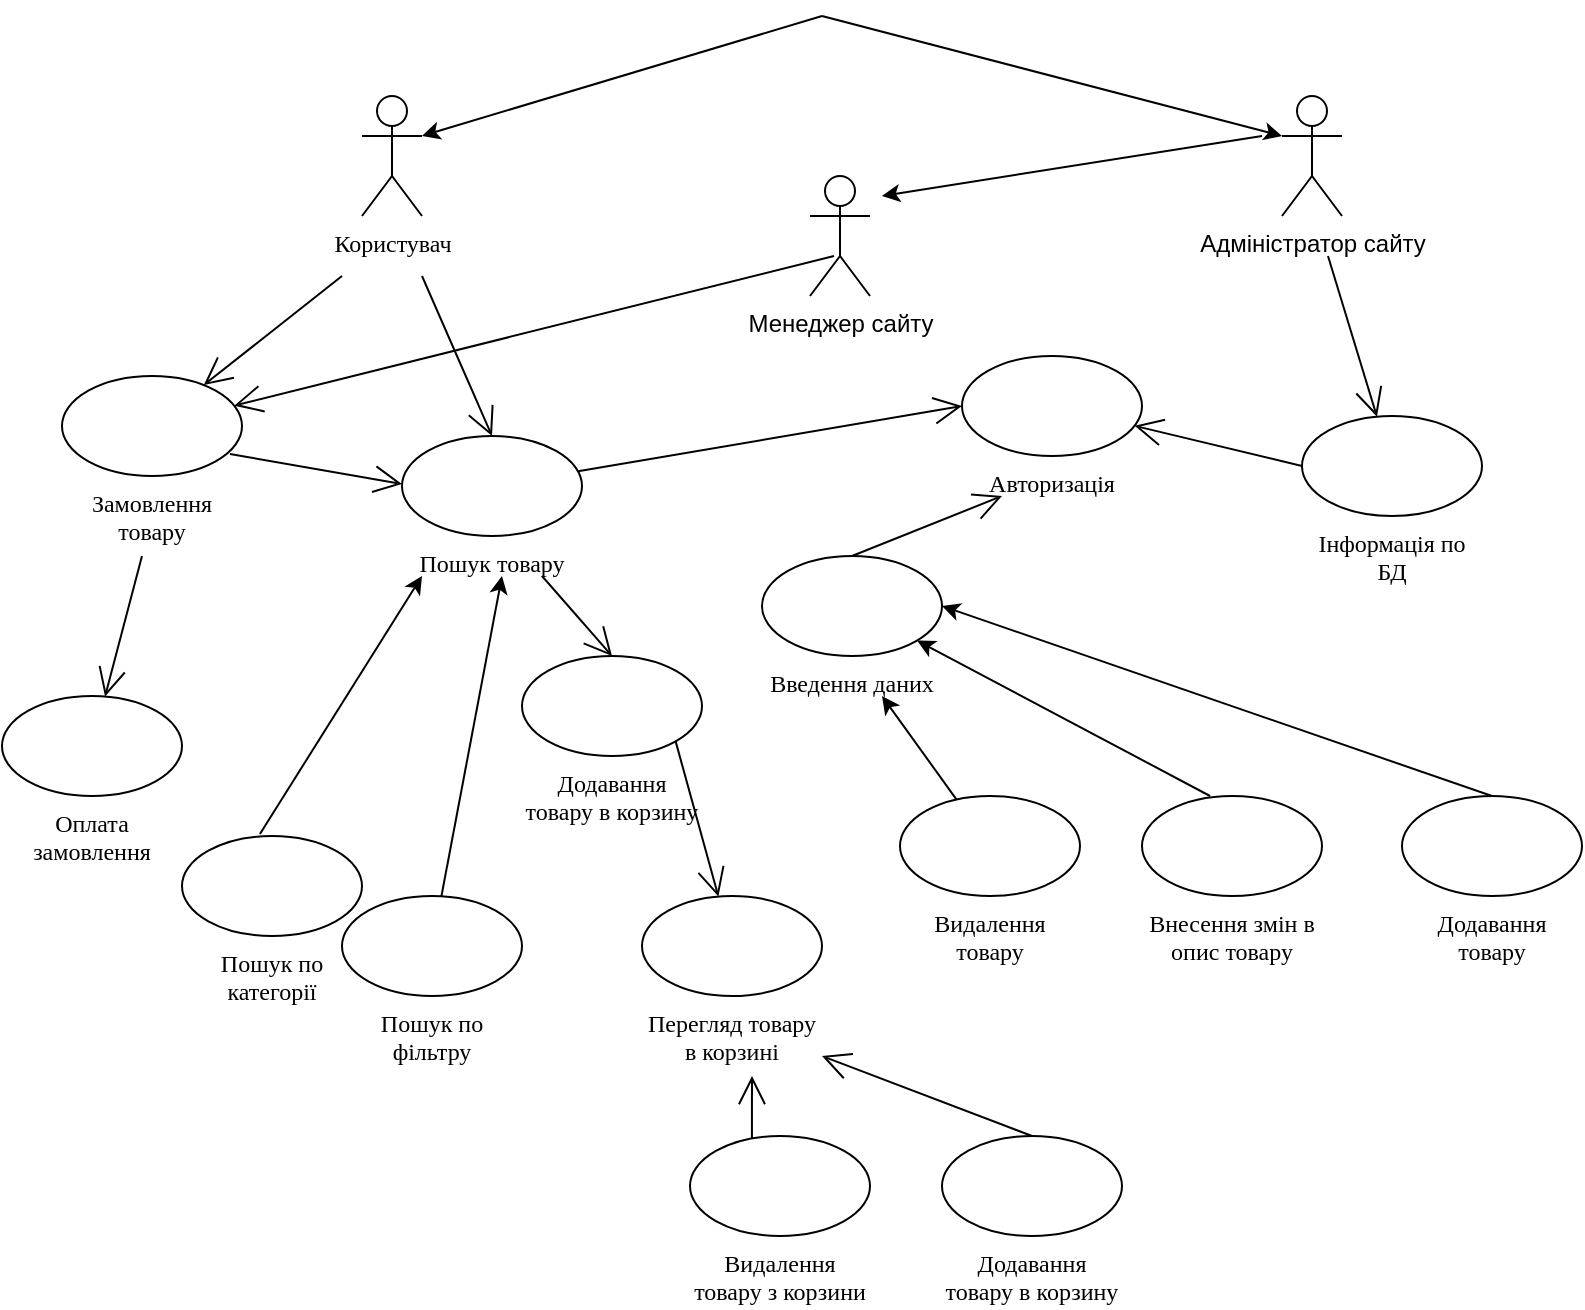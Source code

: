 <mxfile version="13.8.0" type="github">
  <diagram id="E9mnhByZpK79OgZdpuxl" name="Page-1">
    <mxGraphModel dx="868" dy="482" grid="1" gridSize="10" guides="1" tooltips="1" connect="1" arrows="1" fold="1" page="1" pageScale="1" pageWidth="827" pageHeight="1169" math="0" shadow="0">
      <root>
        <mxCell id="0" />
        <mxCell id="1" parent="0" />
        <mxCell id="ubDPqs4LphS3bVQGvgHs-1" value="Користувач" style="shape=umlActor;verticalLabelPosition=bottom;verticalAlign=top;html=1;fontFamily=Times New Roman;" vertex="1" parent="1">
          <mxGeometry x="190" y="390" width="30" height="60" as="geometry" />
        </mxCell>
        <mxCell id="ubDPqs4LphS3bVQGvgHs-2" value="Адміністратор сайту" style="shape=umlActor;verticalLabelPosition=bottom;verticalAlign=top;html=1;" vertex="1" parent="1">
          <mxGeometry x="650" y="390" width="30" height="60" as="geometry" />
        </mxCell>
        <mxCell id="ubDPqs4LphS3bVQGvgHs-3" value="Менеджер сайту&lt;br&gt;" style="shape=umlActor;verticalLabelPosition=bottom;verticalAlign=top;html=1;" vertex="1" parent="1">
          <mxGeometry x="414" y="430" width="30" height="60" as="geometry" />
        </mxCell>
        <mxCell id="ubDPqs4LphS3bVQGvgHs-11" value="" style="endArrow=classic;html=1;fontFamily=Times New Roman;entryX=1;entryY=0.333;entryDx=0;entryDy=0;entryPerimeter=0;" edge="1" parent="1" target="ubDPqs4LphS3bVQGvgHs-1">
          <mxGeometry width="50" height="50" relative="1" as="geometry">
            <mxPoint x="420" y="350" as="sourcePoint" />
            <mxPoint x="470" y="300" as="targetPoint" />
          </mxGeometry>
        </mxCell>
        <mxCell id="ubDPqs4LphS3bVQGvgHs-12" value="" style="endArrow=classic;html=1;fontFamily=Times New Roman;" edge="1" parent="1">
          <mxGeometry width="50" height="50" relative="1" as="geometry">
            <mxPoint x="640" y="410" as="sourcePoint" />
            <mxPoint x="450" y="440" as="targetPoint" />
          </mxGeometry>
        </mxCell>
        <mxCell id="ubDPqs4LphS3bVQGvgHs-13" value="" style="endArrow=classic;html=1;fontFamily=Times New Roman;entryX=0;entryY=0.333;entryDx=0;entryDy=0;entryPerimeter=0;" edge="1" parent="1" target="ubDPqs4LphS3bVQGvgHs-2">
          <mxGeometry width="50" height="50" relative="1" as="geometry">
            <mxPoint x="420" y="350" as="sourcePoint" />
            <mxPoint x="470" y="300" as="targetPoint" />
          </mxGeometry>
        </mxCell>
        <mxCell id="ubDPqs4LphS3bVQGvgHs-15" value="" style="endArrow=open;endFill=1;endSize=12;html=1;fontFamily=Times New Roman;" edge="1" parent="1" target="ubDPqs4LphS3bVQGvgHs-17">
          <mxGeometry width="160" relative="1" as="geometry">
            <mxPoint x="180" y="480" as="sourcePoint" />
            <mxPoint x="130" y="560" as="targetPoint" />
          </mxGeometry>
        </mxCell>
        <mxCell id="ubDPqs4LphS3bVQGvgHs-16" value="" style="endArrow=open;endFill=1;endSize=12;html=1;fontFamily=Times New Roman;" edge="1" parent="1">
          <mxGeometry width="160" relative="1" as="geometry">
            <mxPoint x="220" y="480" as="sourcePoint" />
            <mxPoint x="255" y="560" as="targetPoint" />
          </mxGeometry>
        </mxCell>
        <mxCell id="ubDPqs4LphS3bVQGvgHs-17" value="Замовлення товару" style="ellipse;whiteSpace=wrap;html=1;fontFamily=Times New Roman;labelPosition=center;verticalLabelPosition=bottom;align=center;verticalAlign=top;" vertex="1" parent="1">
          <mxGeometry x="40" y="530" width="90" height="50" as="geometry" />
        </mxCell>
        <mxCell id="ubDPqs4LphS3bVQGvgHs-18" value="Пошук товару&lt;br&gt;" style="ellipse;whiteSpace=wrap;html=1;fontFamily=Times New Roman;align=center;labelPosition=center;verticalLabelPosition=bottom;verticalAlign=top;" vertex="1" parent="1">
          <mxGeometry x="210" y="560" width="90" height="50" as="geometry" />
        </mxCell>
        <mxCell id="ubDPqs4LphS3bVQGvgHs-21" value="" style="endArrow=open;endFill=1;endSize=12;html=1;fontFamily=Times New Roman;exitX=0.933;exitY=0.78;exitDx=0;exitDy=0;exitPerimeter=0;" edge="1" parent="1" source="ubDPqs4LphS3bVQGvgHs-17">
          <mxGeometry width="160" relative="1" as="geometry">
            <mxPoint x="160" y="584" as="sourcePoint" />
            <mxPoint x="210" y="584" as="targetPoint" />
          </mxGeometry>
        </mxCell>
        <mxCell id="ubDPqs4LphS3bVQGvgHs-23" value="Оплата замовлення" style="ellipse;whiteSpace=wrap;html=1;fontFamily=Times New Roman;labelPosition=center;verticalLabelPosition=bottom;align=center;verticalAlign=top;" vertex="1" parent="1">
          <mxGeometry x="10" y="690" width="90" height="50" as="geometry" />
        </mxCell>
        <mxCell id="ubDPqs4LphS3bVQGvgHs-24" value="" style="endArrow=open;endFill=1;endSize=12;html=1;fontFamily=Times New Roman;" edge="1" parent="1" target="ubDPqs4LphS3bVQGvgHs-23">
          <mxGeometry width="160" relative="1" as="geometry">
            <mxPoint x="80" y="620" as="sourcePoint" />
            <mxPoint x="140" y="730" as="targetPoint" />
          </mxGeometry>
        </mxCell>
        <mxCell id="ubDPqs4LphS3bVQGvgHs-25" value="Пошук по категорії&lt;br&gt;" style="ellipse;whiteSpace=wrap;html=1;fontFamily=Times New Roman;labelPosition=center;verticalLabelPosition=bottom;align=center;verticalAlign=top;" vertex="1" parent="1">
          <mxGeometry x="100" y="760" width="90" height="50" as="geometry" />
        </mxCell>
        <mxCell id="ubDPqs4LphS3bVQGvgHs-27" value="Пошук по фільтру&lt;br&gt;" style="ellipse;whiteSpace=wrap;html=1;fontFamily=Times New Roman;labelPosition=center;verticalLabelPosition=bottom;align=center;verticalAlign=top;" vertex="1" parent="1">
          <mxGeometry x="180" y="790" width="90" height="50" as="geometry" />
        </mxCell>
        <mxCell id="ubDPqs4LphS3bVQGvgHs-28" value="" style="endArrow=classic;html=1;fontFamily=Times New Roman;exitX=0.433;exitY=-0.02;exitDx=0;exitDy=0;exitPerimeter=0;" edge="1" parent="1" source="ubDPqs4LphS3bVQGvgHs-25">
          <mxGeometry width="50" height="50" relative="1" as="geometry">
            <mxPoint x="280" y="770" as="sourcePoint" />
            <mxPoint x="220" y="630" as="targetPoint" />
          </mxGeometry>
        </mxCell>
        <mxCell id="ubDPqs4LphS3bVQGvgHs-30" value="" style="endArrow=classic;html=1;fontFamily=Times New Roman;" edge="1" parent="1" source="ubDPqs4LphS3bVQGvgHs-27">
          <mxGeometry width="50" height="50" relative="1" as="geometry">
            <mxPoint x="390" y="780" as="sourcePoint" />
            <mxPoint x="260" y="630" as="targetPoint" />
          </mxGeometry>
        </mxCell>
        <mxCell id="ubDPqs4LphS3bVQGvgHs-32" value="Інформація по БД" style="ellipse;whiteSpace=wrap;html=1;fontFamily=Times New Roman;labelPosition=center;verticalLabelPosition=bottom;align=center;verticalAlign=top;" vertex="1" parent="1">
          <mxGeometry x="660" y="550" width="90" height="50" as="geometry" />
        </mxCell>
        <mxCell id="ubDPqs4LphS3bVQGvgHs-33" value="Авторизація" style="ellipse;whiteSpace=wrap;html=1;fontFamily=Times New Roman;labelPosition=center;verticalLabelPosition=bottom;align=center;verticalAlign=top;" vertex="1" parent="1">
          <mxGeometry x="490" y="520" width="90" height="50" as="geometry" />
        </mxCell>
        <mxCell id="ubDPqs4LphS3bVQGvgHs-34" value="Введення даних&lt;br&gt;" style="ellipse;whiteSpace=wrap;html=1;fontFamily=Times New Roman;labelPosition=center;verticalLabelPosition=bottom;align=center;verticalAlign=top;" vertex="1" parent="1">
          <mxGeometry x="390" y="620" width="90" height="50" as="geometry" />
        </mxCell>
        <mxCell id="ubDPqs4LphS3bVQGvgHs-35" value="Додавання товару" style="ellipse;whiteSpace=wrap;html=1;fontFamily=Times New Roman;labelPosition=center;verticalLabelPosition=bottom;align=center;verticalAlign=top;" vertex="1" parent="1">
          <mxGeometry x="710" y="740" width="90" height="50" as="geometry" />
        </mxCell>
        <mxCell id="ubDPqs4LphS3bVQGvgHs-36" value="Внесення змін в опис товару" style="ellipse;whiteSpace=wrap;html=1;fontFamily=Times New Roman;labelPosition=center;verticalLabelPosition=bottom;align=center;verticalAlign=top;" vertex="1" parent="1">
          <mxGeometry x="580" y="740" width="90" height="50" as="geometry" />
        </mxCell>
        <mxCell id="ubDPqs4LphS3bVQGvgHs-37" value="Видалення товару" style="ellipse;whiteSpace=wrap;html=1;fontFamily=Times New Roman;labelPosition=center;verticalLabelPosition=bottom;align=center;verticalAlign=top;" vertex="1" parent="1">
          <mxGeometry x="459" y="740" width="90" height="50" as="geometry" />
        </mxCell>
        <mxCell id="ubDPqs4LphS3bVQGvgHs-38" value="" style="endArrow=open;endFill=1;endSize=12;html=1;fontFamily=Times New Roman;" edge="1" parent="1" target="ubDPqs4LphS3bVQGvgHs-32">
          <mxGeometry width="160" relative="1" as="geometry">
            <mxPoint x="673" y="470" as="sourcePoint" />
            <mxPoint x="490" y="550" as="targetPoint" />
          </mxGeometry>
        </mxCell>
        <mxCell id="ubDPqs4LphS3bVQGvgHs-41" value="" style="endArrow=open;endFill=1;endSize=12;html=1;fontFamily=Times New Roman;exitX=0;exitY=0.5;exitDx=0;exitDy=0;" edge="1" parent="1" source="ubDPqs4LphS3bVQGvgHs-32" target="ubDPqs4LphS3bVQGvgHs-33">
          <mxGeometry width="160" relative="1" as="geometry">
            <mxPoint x="610" y="600" as="sourcePoint" />
            <mxPoint x="580" y="557" as="targetPoint" />
          </mxGeometry>
        </mxCell>
        <mxCell id="ubDPqs4LphS3bVQGvgHs-42" value="" style="endArrow=open;endFill=1;endSize=12;html=1;fontFamily=Times New Roman;entryX=0;entryY=0.5;entryDx=0;entryDy=0;" edge="1" parent="1" source="ubDPqs4LphS3bVQGvgHs-18" target="ubDPqs4LphS3bVQGvgHs-33">
          <mxGeometry width="160" relative="1" as="geometry">
            <mxPoint x="300" y="584" as="sourcePoint" />
            <mxPoint x="460" y="584" as="targetPoint" />
            <Array as="points" />
          </mxGeometry>
        </mxCell>
        <mxCell id="ubDPqs4LphS3bVQGvgHs-43" value="" style="endArrow=open;endFill=1;endSize=12;html=1;fontFamily=Times New Roman;exitX=0.5;exitY=0;exitDx=0;exitDy=0;" edge="1" parent="1" source="ubDPqs4LphS3bVQGvgHs-34">
          <mxGeometry width="160" relative="1" as="geometry">
            <mxPoint x="424" y="610" as="sourcePoint" />
            <mxPoint x="510" y="590" as="targetPoint" />
          </mxGeometry>
        </mxCell>
        <mxCell id="ubDPqs4LphS3bVQGvgHs-45" value="" style="endArrow=classic;html=1;fontFamily=Times New Roman;" edge="1" parent="1" source="ubDPqs4LphS3bVQGvgHs-37">
          <mxGeometry width="50" height="50" relative="1" as="geometry">
            <mxPoint x="430" y="740" as="sourcePoint" />
            <mxPoint x="450" y="690" as="targetPoint" />
          </mxGeometry>
        </mxCell>
        <mxCell id="ubDPqs4LphS3bVQGvgHs-46" value="" style="endArrow=classic;html=1;fontFamily=Times New Roman;exitX=0.378;exitY=0;exitDx=0;exitDy=0;exitPerimeter=0;" edge="1" parent="1" source="ubDPqs4LphS3bVQGvgHs-36" target="ubDPqs4LphS3bVQGvgHs-34">
          <mxGeometry width="50" height="50" relative="1" as="geometry">
            <mxPoint x="590" y="720" as="sourcePoint" />
            <mxPoint x="640" y="670" as="targetPoint" />
          </mxGeometry>
        </mxCell>
        <mxCell id="ubDPqs4LphS3bVQGvgHs-47" value="" style="endArrow=classic;html=1;fontFamily=Times New Roman;exitX=0.5;exitY=0;exitDx=0;exitDy=0;entryX=1;entryY=0.5;entryDx=0;entryDy=0;" edge="1" parent="1" source="ubDPqs4LphS3bVQGvgHs-35" target="ubDPqs4LphS3bVQGvgHs-34">
          <mxGeometry width="50" height="50" relative="1" as="geometry">
            <mxPoint x="700" y="730" as="sourcePoint" />
            <mxPoint x="750" y="680" as="targetPoint" />
          </mxGeometry>
        </mxCell>
        <mxCell id="ubDPqs4LphS3bVQGvgHs-52" value="Додавання товару в корзину" style="ellipse;whiteSpace=wrap;html=1;fontFamily=Times New Roman;labelPosition=center;verticalLabelPosition=bottom;align=center;verticalAlign=top;" vertex="1" parent="1">
          <mxGeometry x="270" y="670" width="90" height="50" as="geometry" />
        </mxCell>
        <mxCell id="ubDPqs4LphS3bVQGvgHs-53" value="Перегляд товару в корзині" style="ellipse;whiteSpace=wrap;html=1;fontFamily=Times New Roman;labelPosition=center;verticalLabelPosition=bottom;align=center;verticalAlign=top;" vertex="1" parent="1">
          <mxGeometry x="330" y="790" width="90" height="50" as="geometry" />
        </mxCell>
        <mxCell id="ubDPqs4LphS3bVQGvgHs-55" value="" style="endArrow=open;endFill=1;endSize=12;html=1;fontFamily=Times New Roman;entryX=0.5;entryY=0;entryDx=0;entryDy=0;" edge="1" parent="1" target="ubDPqs4LphS3bVQGvgHs-52">
          <mxGeometry width="160" relative="1" as="geometry">
            <mxPoint x="280" y="630" as="sourcePoint" />
            <mxPoint x="490" y="630" as="targetPoint" />
          </mxGeometry>
        </mxCell>
        <mxCell id="ubDPqs4LphS3bVQGvgHs-56" value="" style="endArrow=open;endFill=1;endSize=12;html=1;fontFamily=Times New Roman;exitX=1;exitY=1;exitDx=0;exitDy=0;" edge="1" parent="1" source="ubDPqs4LphS3bVQGvgHs-52" target="ubDPqs4LphS3bVQGvgHs-53">
          <mxGeometry width="160" relative="1" as="geometry">
            <mxPoint x="330" y="630" as="sourcePoint" />
            <mxPoint x="490" y="630" as="targetPoint" />
          </mxGeometry>
        </mxCell>
        <mxCell id="ubDPqs4LphS3bVQGvgHs-289" value="Видалення товару з корзини&lt;br&gt;" style="ellipse;whiteSpace=wrap;html=1;fontFamily=Times New Roman;labelPosition=center;verticalLabelPosition=bottom;align=center;verticalAlign=top;" vertex="1" parent="1">
          <mxGeometry x="354" y="910" width="90" height="50" as="geometry" />
        </mxCell>
        <mxCell id="ubDPqs4LphS3bVQGvgHs-290" value="Додавання товару в корзину" style="ellipse;whiteSpace=wrap;html=1;fontFamily=Times New Roman;labelPosition=center;verticalLabelPosition=bottom;align=center;verticalAlign=top;" vertex="1" parent="1">
          <mxGeometry x="480" y="910" width="90" height="50" as="geometry" />
        </mxCell>
        <mxCell id="ubDPqs4LphS3bVQGvgHs-291" value="" style="endArrow=open;endFill=1;endSize=12;html=1;fontFamily=Times New Roman;exitX=0.4;exitY=0.667;exitDx=0;exitDy=0;exitPerimeter=0;" edge="1" parent="1" source="ubDPqs4LphS3bVQGvgHs-3" target="ubDPqs4LphS3bVQGvgHs-17">
          <mxGeometry width="160" relative="1" as="geometry">
            <mxPoint x="360" y="560" as="sourcePoint" />
            <mxPoint x="520" y="560" as="targetPoint" />
          </mxGeometry>
        </mxCell>
        <mxCell id="ubDPqs4LphS3bVQGvgHs-292" value="" style="endArrow=open;endFill=1;endSize=12;html=1;fontFamily=Times New Roman;exitX=0.344;exitY=0.02;exitDx=0;exitDy=0;exitPerimeter=0;" edge="1" parent="1" source="ubDPqs4LphS3bVQGvgHs-289">
          <mxGeometry width="160" relative="1" as="geometry">
            <mxPoint x="360" y="860" as="sourcePoint" />
            <mxPoint x="385" y="880" as="targetPoint" />
          </mxGeometry>
        </mxCell>
        <mxCell id="ubDPqs4LphS3bVQGvgHs-293" value="" style="endArrow=open;endFill=1;endSize=12;html=1;fontFamily=Times New Roman;exitX=0.5;exitY=0;exitDx=0;exitDy=0;" edge="1" parent="1" source="ubDPqs4LphS3bVQGvgHs-290">
          <mxGeometry width="160" relative="1" as="geometry">
            <mxPoint x="360" y="860" as="sourcePoint" />
            <mxPoint x="420" y="870" as="targetPoint" />
          </mxGeometry>
        </mxCell>
      </root>
    </mxGraphModel>
  </diagram>
</mxfile>
